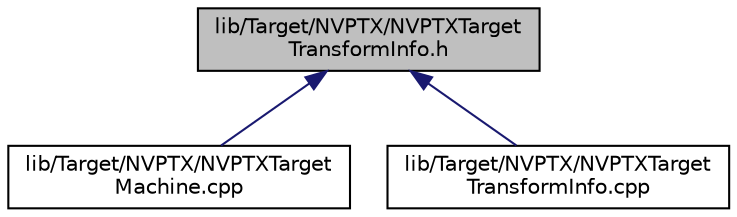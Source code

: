 digraph "lib/Target/NVPTX/NVPTXTargetTransformInfo.h"
{
 // LATEX_PDF_SIZE
  bgcolor="transparent";
  edge [fontname="Helvetica",fontsize="10",labelfontname="Helvetica",labelfontsize="10"];
  node [fontname="Helvetica",fontsize="10",shape="box"];
  Node1 [label="lib/Target/NVPTX/NVPTXTarget\lTransformInfo.h",height=0.2,width=0.4,color="black", fillcolor="grey75", style="filled", fontcolor="black",tooltip="This file a TargetTransformInfo::Concept conforming object specific to the NVPTX target machine."];
  Node1 -> Node2 [dir="back",color="midnightblue",fontsize="10",style="solid",fontname="Helvetica"];
  Node2 [label="lib/Target/NVPTX/NVPTXTarget\lMachine.cpp",height=0.2,width=0.4,color="black",URL="$NVPTXTargetMachine_8cpp.html",tooltip=" "];
  Node1 -> Node3 [dir="back",color="midnightblue",fontsize="10",style="solid",fontname="Helvetica"];
  Node3 [label="lib/Target/NVPTX/NVPTXTarget\lTransformInfo.cpp",height=0.2,width=0.4,color="black",URL="$NVPTXTargetTransformInfo_8cpp.html",tooltip=" "];
}
